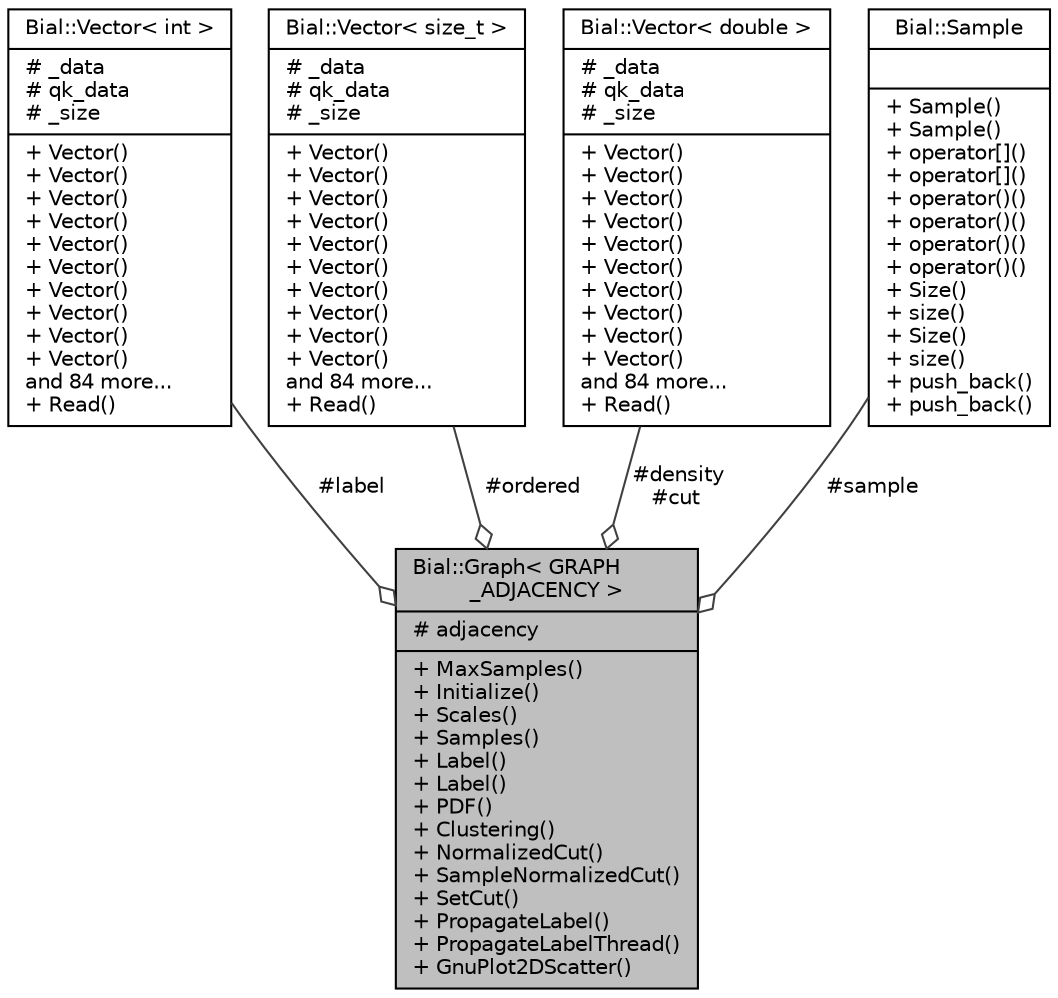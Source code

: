 digraph "Bial::Graph&lt; GRAPH_ADJACENCY &gt;"
{
  edge [fontname="Helvetica",fontsize="10",labelfontname="Helvetica",labelfontsize="10"];
  node [fontname="Helvetica",fontsize="10",shape=record];
  Node1 [label="{Bial::Graph\< GRAPH\l_ADJACENCY \>\n|# adjacency\l|+ MaxSamples()\l+ Initialize()\l+ Scales()\l+ Samples()\l+ Label()\l+ Label()\l+ PDF()\l+ Clustering()\l+ NormalizedCut()\l+ SampleNormalizedCut()\l+ SetCut()\l+ PropagateLabel()\l+ PropagateLabelThread()\l+ GnuPlot2DScatter()\l}",height=0.2,width=0.4,color="black", fillcolor="grey75", style="filled", fontcolor="black"];
  Node2 -> Node1 [color="grey25",fontsize="10",style="solid",label=" #label" ,arrowhead="odiamond",fontname="Helvetica"];
  Node2 [label="{Bial::Vector\< int \>\n|# _data\l# qk_data\l# _size\l|+ Vector()\l+ Vector()\l+ Vector()\l+ Vector()\l+ Vector()\l+ Vector()\l+ Vector()\l+ Vector()\l+ Vector()\l+ Vector()\land 84 more...\l+ Read()\l}",height=0.2,width=0.4,color="black", fillcolor="white", style="filled",URL="$class_bial_1_1_vector.html"];
  Node3 -> Node1 [color="grey25",fontsize="10",style="solid",label=" #ordered" ,arrowhead="odiamond",fontname="Helvetica"];
  Node3 [label="{Bial::Vector\< size_t \>\n|# _data\l# qk_data\l# _size\l|+ Vector()\l+ Vector()\l+ Vector()\l+ Vector()\l+ Vector()\l+ Vector()\l+ Vector()\l+ Vector()\l+ Vector()\l+ Vector()\land 84 more...\l+ Read()\l}",height=0.2,width=0.4,color="black", fillcolor="white", style="filled",URL="$class_bial_1_1_vector.html"];
  Node4 -> Node1 [color="grey25",fontsize="10",style="solid",label=" #density\n#cut" ,arrowhead="odiamond",fontname="Helvetica"];
  Node4 [label="{Bial::Vector\< double \>\n|# _data\l# qk_data\l# _size\l|+ Vector()\l+ Vector()\l+ Vector()\l+ Vector()\l+ Vector()\l+ Vector()\l+ Vector()\l+ Vector()\l+ Vector()\l+ Vector()\land 84 more...\l+ Read()\l}",height=0.2,width=0.4,color="black", fillcolor="white", style="filled",URL="$class_bial_1_1_vector.html"];
  Node5 -> Node1 [color="grey25",fontsize="10",style="solid",label=" #sample" ,arrowhead="odiamond",fontname="Helvetica"];
  Node5 [label="{Bial::Sample\n||+ Sample()\l+ Sample()\l+ operator[]()\l+ operator[]()\l+ operator()()\l+ operator()()\l+ operator()()\l+ operator()()\l+ Size()\l+ size()\l+ Size()\l+ size()\l+ push_back()\l+ push_back()\l}",height=0.2,width=0.4,color="black", fillcolor="white", style="filled",URL="$class_bial_1_1_sample.html",tooltip="Methods for sampling elements. "];
}

